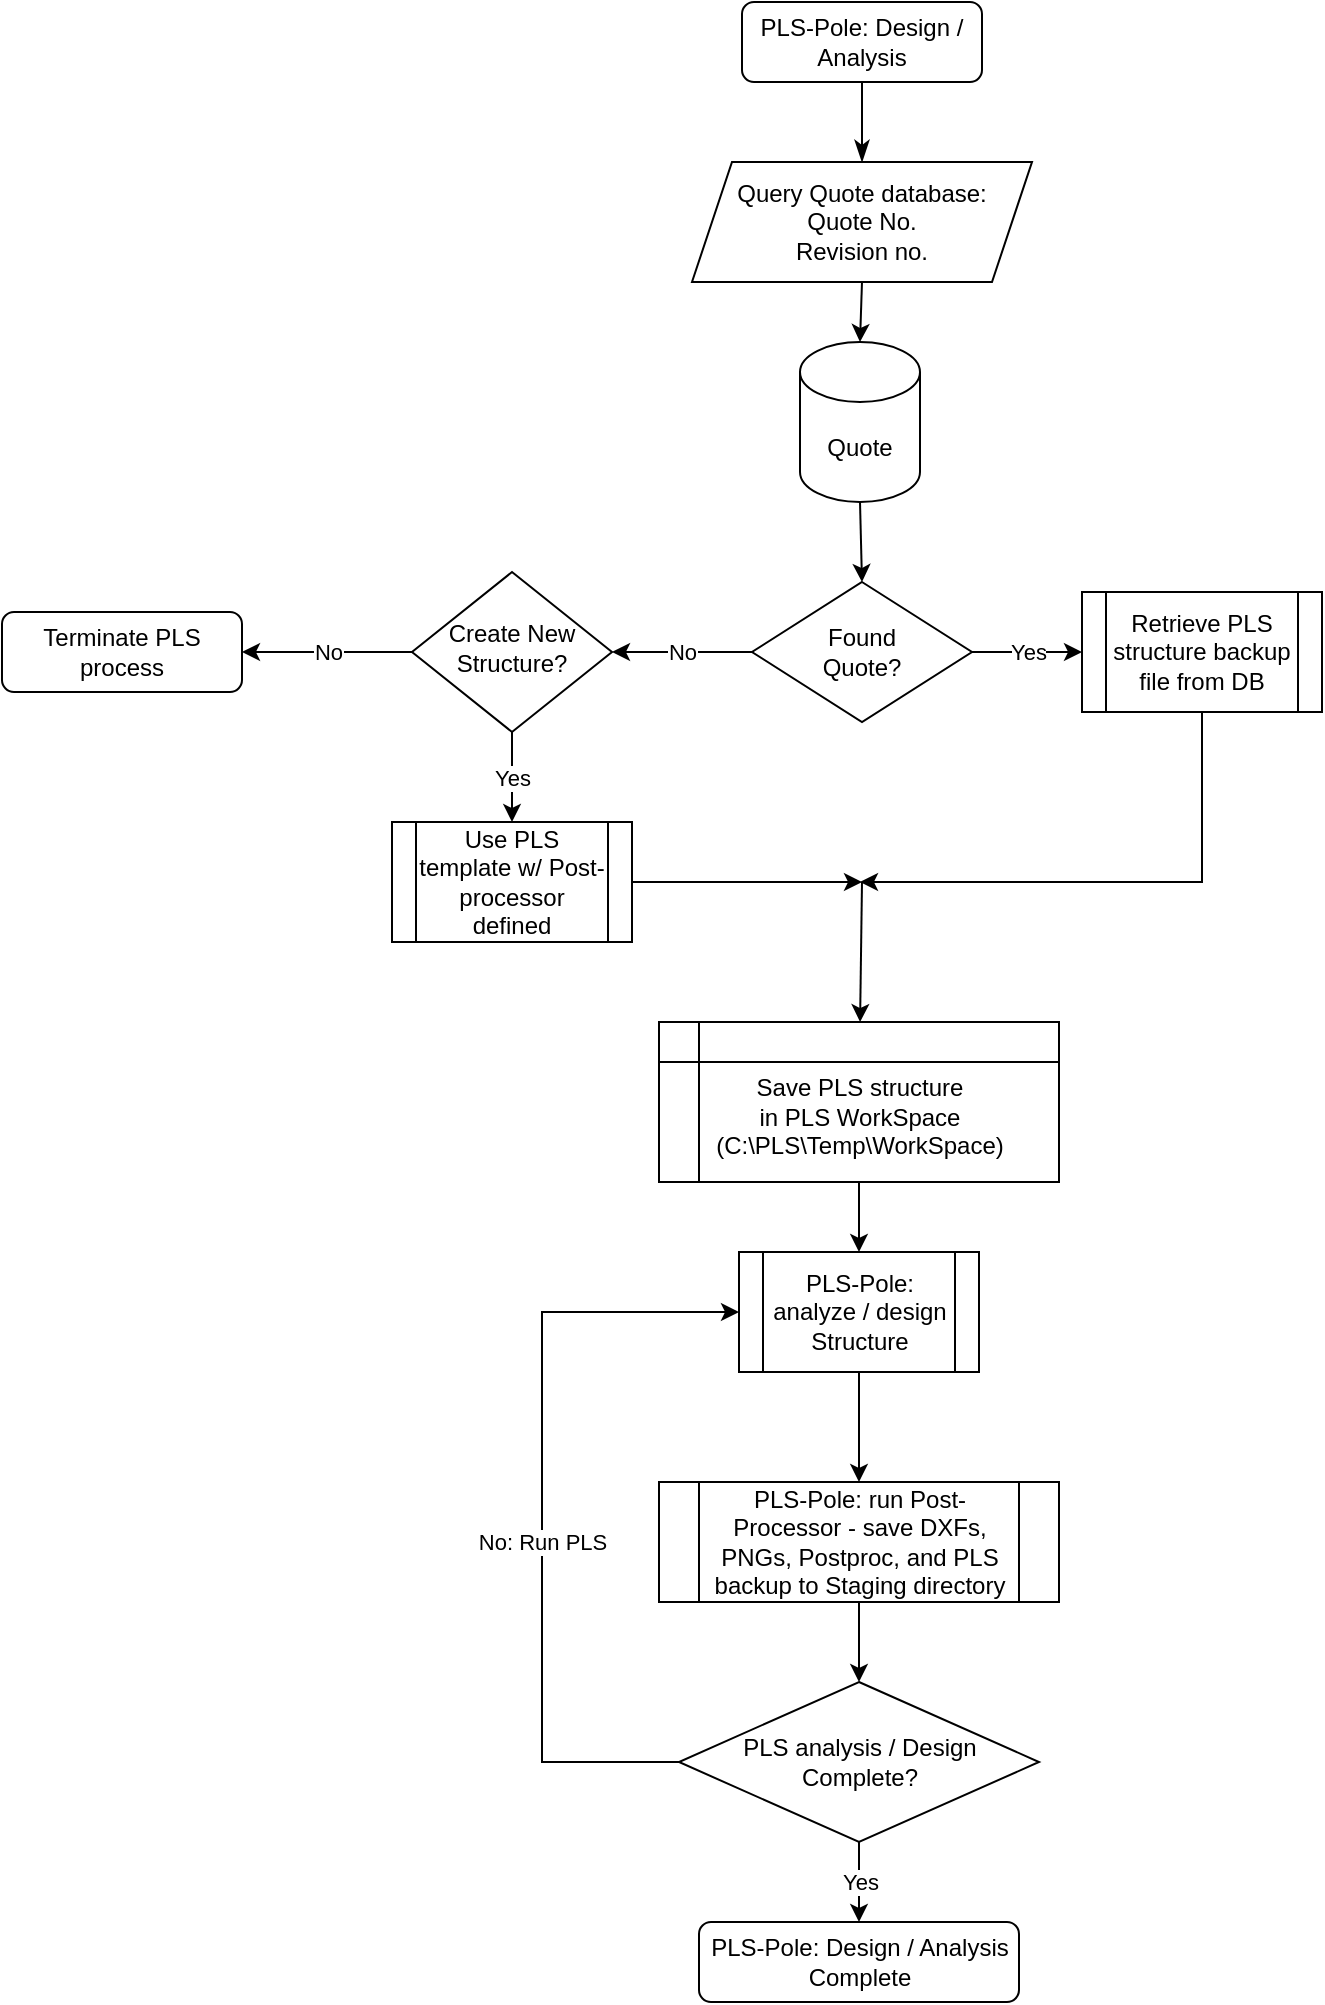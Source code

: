 <mxfile version="14.5.1" type="device"><diagram id="C5RBs43oDa-KdzZeNtuy" name="Page-1"><mxGraphModel dx="1086" dy="846" grid="1" gridSize="10" guides="1" tooltips="1" connect="1" arrows="1" fold="1" page="1" pageScale="1" pageWidth="827" pageHeight="1169" math="0" shadow="0"><root><mxCell id="WIyWlLk6GJQsqaUBKTNV-0"/><mxCell id="WIyWlLk6GJQsqaUBKTNV-1" parent="WIyWlLk6GJQsqaUBKTNV-0"/><mxCell id="WIyWlLk6GJQsqaUBKTNV-2" value="" style="rounded=0;html=1;jettySize=auto;orthogonalLoop=1;fontSize=11;endArrow=classicThin;endFill=1;endSize=8;strokeWidth=1;shadow=0;labelBackgroundColor=none;edgeStyle=orthogonalEdgeStyle;entryX=0.5;entryY=0;entryDx=0;entryDy=0;" parent="WIyWlLk6GJQsqaUBKTNV-1" source="WIyWlLk6GJQsqaUBKTNV-3" target="xZyFbsxnMXeh8rVElPlI-1" edge="1"><mxGeometry relative="1" as="geometry"/></mxCell><mxCell id="WIyWlLk6GJQsqaUBKTNV-3" value="PLS-Pole: Design / Analysis" style="rounded=1;whiteSpace=wrap;html=1;fontSize=12;glass=0;strokeWidth=1;shadow=0;" parent="WIyWlLk6GJQsqaUBKTNV-1" vertex="1"><mxGeometry x="420" y="40" width="120" height="40" as="geometry"/></mxCell><mxCell id="WIyWlLk6GJQsqaUBKTNV-6" value="Create New Structure?" style="rhombus;whiteSpace=wrap;html=1;shadow=0;fontFamily=Helvetica;fontSize=12;align=center;strokeWidth=1;spacing=6;spacingTop=-4;" parent="WIyWlLk6GJQsqaUBKTNV-1" vertex="1"><mxGeometry x="255" y="325" width="100" height="80" as="geometry"/></mxCell><mxCell id="xZyFbsxnMXeh8rVElPlI-0" value="Retrieve PLS structure backup file from DB" style="shape=process;whiteSpace=wrap;html=1;backgroundOutline=1;" vertex="1" parent="WIyWlLk6GJQsqaUBKTNV-1"><mxGeometry x="590" y="335" width="120" height="60" as="geometry"/></mxCell><mxCell id="xZyFbsxnMXeh8rVElPlI-1" value="Query Quote database: &lt;br&gt;Quote No. &lt;br&gt;Revision no." style="shape=parallelogram;perimeter=parallelogramPerimeter;whiteSpace=wrap;html=1;fixedSize=1;" vertex="1" parent="WIyWlLk6GJQsqaUBKTNV-1"><mxGeometry x="395" y="120" width="170" height="60" as="geometry"/></mxCell><mxCell id="xZyFbsxnMXeh8rVElPlI-2" value="Quote" style="shape=cylinder3;whiteSpace=wrap;html=1;boundedLbl=1;backgroundOutline=1;size=15;" vertex="1" parent="WIyWlLk6GJQsqaUBKTNV-1"><mxGeometry x="449" y="210" width="60" height="80" as="geometry"/></mxCell><mxCell id="xZyFbsxnMXeh8rVElPlI-4" value="" style="endArrow=classic;html=1;exitX=0.5;exitY=1;exitDx=0;exitDy=0;entryX=0.5;entryY=0;entryDx=0;entryDy=0;entryPerimeter=0;" edge="1" parent="WIyWlLk6GJQsqaUBKTNV-1" source="xZyFbsxnMXeh8rVElPlI-1" target="xZyFbsxnMXeh8rVElPlI-2"><mxGeometry width="50" height="50" relative="1" as="geometry"><mxPoint x="675" y="260" as="sourcePoint"/><mxPoint x="535" y="370" as="targetPoint"/></mxGeometry></mxCell><mxCell id="xZyFbsxnMXeh8rVElPlI-5" value="Found&lt;br&gt;Quote?" style="rhombus;whiteSpace=wrap;html=1;" vertex="1" parent="WIyWlLk6GJQsqaUBKTNV-1"><mxGeometry x="425" y="330" width="110" height="70" as="geometry"/></mxCell><mxCell id="xZyFbsxnMXeh8rVElPlI-7" value="" style="endArrow=classic;html=1;exitX=0.5;exitY=1;exitDx=0;exitDy=0;exitPerimeter=0;entryX=0.5;entryY=0;entryDx=0;entryDy=0;" edge="1" parent="WIyWlLk6GJQsqaUBKTNV-1" target="xZyFbsxnMXeh8rVElPlI-5"><mxGeometry width="50" height="50" relative="1" as="geometry"><mxPoint x="479" y="290" as="sourcePoint"/><mxPoint x="835" y="270" as="targetPoint"/></mxGeometry></mxCell><mxCell id="xZyFbsxnMXeh8rVElPlI-8" value="Yes" style="endArrow=classic;html=1;exitX=1;exitY=0.5;exitDx=0;exitDy=0;" edge="1" parent="WIyWlLk6GJQsqaUBKTNV-1" source="xZyFbsxnMXeh8rVElPlI-5"><mxGeometry width="50" height="50" relative="1" as="geometry"><mxPoint x="485" y="460" as="sourcePoint"/><mxPoint x="590" y="365" as="targetPoint"/></mxGeometry></mxCell><mxCell id="xZyFbsxnMXeh8rVElPlI-9" value="No" style="endArrow=classic;html=1;exitX=0;exitY=0.5;exitDx=0;exitDy=0;entryX=1;entryY=0.5;entryDx=0;entryDy=0;" edge="1" parent="WIyWlLk6GJQsqaUBKTNV-1" source="xZyFbsxnMXeh8rVElPlI-5" target="WIyWlLk6GJQsqaUBKTNV-6"><mxGeometry width="50" height="50" relative="1" as="geometry"><mxPoint x="485" y="460" as="sourcePoint"/><mxPoint x="355" y="365" as="targetPoint"/></mxGeometry></mxCell><mxCell id="xZyFbsxnMXeh8rVElPlI-10" value="Terminate PLS process" style="rounded=1;whiteSpace=wrap;html=1;fontSize=12;glass=0;strokeWidth=1;shadow=0;" vertex="1" parent="WIyWlLk6GJQsqaUBKTNV-1"><mxGeometry x="50" y="345" width="120" height="40" as="geometry"/></mxCell><mxCell id="xZyFbsxnMXeh8rVElPlI-11" value="No" style="endArrow=classic;html=1;exitX=0;exitY=0.5;exitDx=0;exitDy=0;entryX=1;entryY=0.5;entryDx=0;entryDy=0;" edge="1" parent="WIyWlLk6GJQsqaUBKTNV-1" source="WIyWlLk6GJQsqaUBKTNV-6" target="xZyFbsxnMXeh8rVElPlI-10"><mxGeometry width="50" height="50" relative="1" as="geometry"><mxPoint x="200" y="430" as="sourcePoint"/><mxPoint x="260" y="430" as="targetPoint"/></mxGeometry></mxCell><mxCell id="xZyFbsxnMXeh8rVElPlI-12" value="Yes" style="endArrow=classic;html=1;exitX=0.5;exitY=1;exitDx=0;exitDy=0;entryX=0.5;entryY=0;entryDx=0;entryDy=0;" edge="1" parent="WIyWlLk6GJQsqaUBKTNV-1" source="WIyWlLk6GJQsqaUBKTNV-6" target="xZyFbsxnMXeh8rVElPlI-13"><mxGeometry width="50" height="50" relative="1" as="geometry"><mxPoint x="305" y="410" as="sourcePoint"/><mxPoint x="305" y="460" as="targetPoint"/></mxGeometry></mxCell><mxCell id="xZyFbsxnMXeh8rVElPlI-13" value="Use PLS template w/ Post-processor defined" style="shape=process;whiteSpace=wrap;html=1;backgroundOutline=1;" vertex="1" parent="WIyWlLk6GJQsqaUBKTNV-1"><mxGeometry x="245" y="450" width="120" height="60" as="geometry"/></mxCell><mxCell id="xZyFbsxnMXeh8rVElPlI-14" value="&lt;br&gt;Save PLS structure &lt;br&gt;in PLS WorkSpace&lt;br&gt;(C:\PLS\Temp\WorkSpace)" style="shape=internalStorage;whiteSpace=wrap;html=1;backgroundOutline=1;" vertex="1" parent="WIyWlLk6GJQsqaUBKTNV-1"><mxGeometry x="378.5" y="550" width="200" height="80" as="geometry"/></mxCell><mxCell id="xZyFbsxnMXeh8rVElPlI-15" value="" style="endArrow=classic;html=1;rounded=0;" edge="1" parent="WIyWlLk6GJQsqaUBKTNV-1" source="xZyFbsxnMXeh8rVElPlI-0"><mxGeometry width="50" height="50" relative="1" as="geometry"><mxPoint x="390" y="410" as="sourcePoint"/><mxPoint x="479" y="480" as="targetPoint"/><Array as="points"><mxPoint x="650" y="480"/><mxPoint x="479" y="480"/></Array></mxGeometry></mxCell><mxCell id="xZyFbsxnMXeh8rVElPlI-17" value="PLS-Pole: analyze / design Structure" style="shape=process;whiteSpace=wrap;html=1;backgroundOutline=1;" vertex="1" parent="WIyWlLk6GJQsqaUBKTNV-1"><mxGeometry x="418.5" y="665" width="120" height="60" as="geometry"/></mxCell><mxCell id="xZyFbsxnMXeh8rVElPlI-18" value="" style="endArrow=classic;html=1;exitX=0.5;exitY=1;exitDx=0;exitDy=0;" edge="1" parent="WIyWlLk6GJQsqaUBKTNV-1" source="xZyFbsxnMXeh8rVElPlI-14" target="xZyFbsxnMXeh8rVElPlI-17"><mxGeometry width="50" height="50" relative="1" as="geometry"><mxPoint x="389.5" y="630" as="sourcePoint"/><mxPoint x="439.5" y="580" as="targetPoint"/></mxGeometry></mxCell><mxCell id="xZyFbsxnMXeh8rVElPlI-19" value="PLS-Pole: run Post-Processor - save DXFs, PNGs, Postproc, and PLS backup to Staging directory" style="shape=process;whiteSpace=wrap;html=1;backgroundOutline=1;" vertex="1" parent="WIyWlLk6GJQsqaUBKTNV-1"><mxGeometry x="378.5" y="780" width="200" height="60" as="geometry"/></mxCell><mxCell id="xZyFbsxnMXeh8rVElPlI-20" value="" style="endArrow=classic;html=1;exitX=0.5;exitY=1;exitDx=0;exitDy=0;" edge="1" parent="WIyWlLk6GJQsqaUBKTNV-1" source="xZyFbsxnMXeh8rVElPlI-17" target="xZyFbsxnMXeh8rVElPlI-19"><mxGeometry width="50" height="50" relative="1" as="geometry"><mxPoint x="389.5" y="600" as="sourcePoint"/><mxPoint x="439.5" y="550" as="targetPoint"/></mxGeometry></mxCell><mxCell id="xZyFbsxnMXeh8rVElPlI-21" value="" style="endArrow=classic;html=1;" edge="1" parent="WIyWlLk6GJQsqaUBKTNV-1" target="xZyFbsxnMXeh8rVElPlI-14"><mxGeometry width="50" height="50" relative="1" as="geometry"><mxPoint x="480" y="480" as="sourcePoint"/><mxPoint x="415" y="510" as="targetPoint"/></mxGeometry></mxCell><mxCell id="xZyFbsxnMXeh8rVElPlI-22" value="PLS-Pole: Design / Analysis Complete" style="rounded=1;whiteSpace=wrap;html=1;fontSize=12;glass=0;strokeWidth=1;shadow=0;" vertex="1" parent="WIyWlLk6GJQsqaUBKTNV-1"><mxGeometry x="398.5" y="1000" width="160" height="40" as="geometry"/></mxCell><mxCell id="xZyFbsxnMXeh8rVElPlI-23" value="" style="endArrow=classic;html=1;exitX=0.5;exitY=1;exitDx=0;exitDy=0;entryX=0.5;entryY=0;entryDx=0;entryDy=0;" edge="1" parent="WIyWlLk6GJQsqaUBKTNV-1" source="xZyFbsxnMXeh8rVElPlI-19" target="xZyFbsxnMXeh8rVElPlI-26"><mxGeometry width="50" height="50" relative="1" as="geometry"><mxPoint x="390" y="720" as="sourcePoint"/><mxPoint x="440" y="670" as="targetPoint"/></mxGeometry></mxCell><mxCell id="xZyFbsxnMXeh8rVElPlI-24" value="" style="endArrow=classic;html=1;exitX=1;exitY=0.5;exitDx=0;exitDy=0;" edge="1" parent="WIyWlLk6GJQsqaUBKTNV-1" source="xZyFbsxnMXeh8rVElPlI-13"><mxGeometry width="50" height="50" relative="1" as="geometry"><mxPoint x="390" y="710" as="sourcePoint"/><mxPoint x="480" y="480" as="targetPoint"/></mxGeometry></mxCell><mxCell id="xZyFbsxnMXeh8rVElPlI-25" value="No: Run PLS" style="endArrow=classic;html=1;entryX=0;entryY=0.5;entryDx=0;entryDy=0;startArrow=none;startFill=0;endFill=1;rounded=0;exitX=0;exitY=0.5;exitDx=0;exitDy=0;" edge="1" parent="WIyWlLk6GJQsqaUBKTNV-1" source="xZyFbsxnMXeh8rVElPlI-26" target="xZyFbsxnMXeh8rVElPlI-17"><mxGeometry x="-0.089" width="50" height="50" relative="1" as="geometry"><mxPoint x="479" y="920" as="sourcePoint"/><mxPoint x="440" y="860" as="targetPoint"/><Array as="points"><mxPoint x="320" y="920"/><mxPoint x="320" y="695"/></Array><mxPoint as="offset"/></mxGeometry></mxCell><mxCell id="xZyFbsxnMXeh8rVElPlI-26" value="PLS analysis / Design Complete?" style="rhombus;whiteSpace=wrap;html=1;" vertex="1" parent="WIyWlLk6GJQsqaUBKTNV-1"><mxGeometry x="388.5" y="880" width="180" height="80" as="geometry"/></mxCell><mxCell id="xZyFbsxnMXeh8rVElPlI-27" value="Yes" style="endArrow=classic;html=1;exitX=0.5;exitY=1;exitDx=0;exitDy=0;entryX=0.5;entryY=0;entryDx=0;entryDy=0;" edge="1" parent="WIyWlLk6GJQsqaUBKTNV-1" source="xZyFbsxnMXeh8rVElPlI-26" target="xZyFbsxnMXeh8rVElPlI-22"><mxGeometry width="50" height="50" relative="1" as="geometry"><mxPoint x="390" y="890" as="sourcePoint"/><mxPoint x="440" y="840" as="targetPoint"/></mxGeometry></mxCell></root></mxGraphModel></diagram></mxfile>